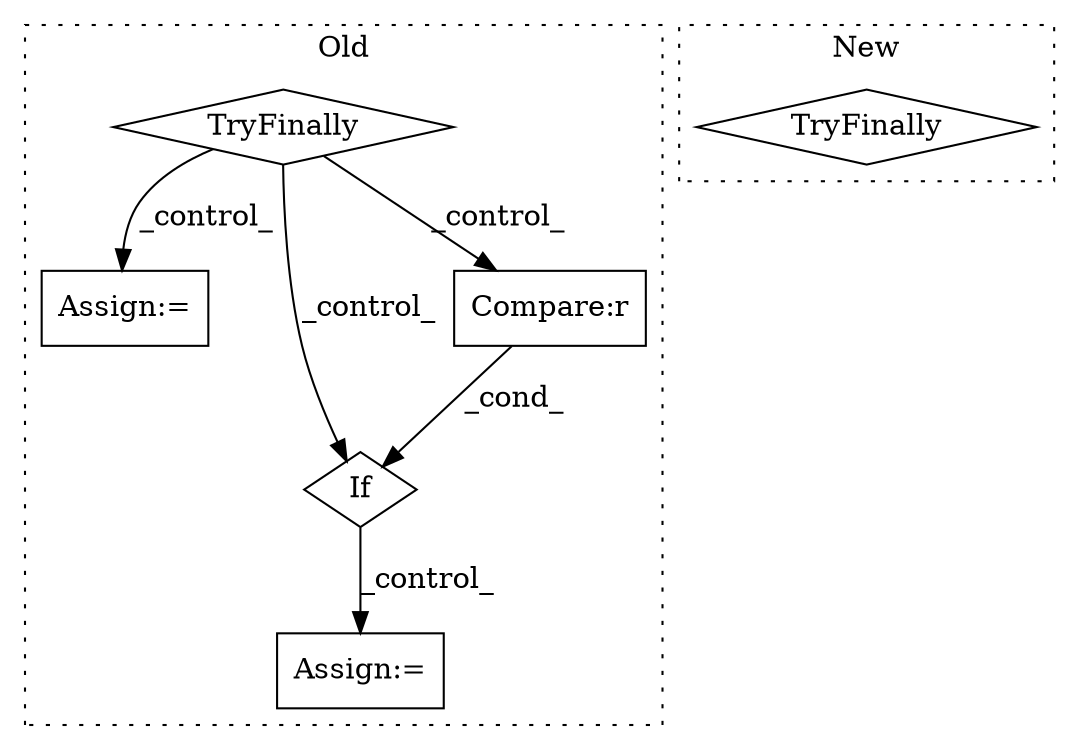 digraph G {
subgraph cluster0 {
1 [label="TryFinally" a="64" s="2730" l="17" shape="diamond"];
3 [label="Assign:=" a="68" s="3795" l="4" shape="box"];
4 [label="Assign:=" a="68" s="3272" l="4" shape="box"];
5 [label="If" a="96" s="3529" l="3" shape="diamond"];
6 [label="Compare:r" a="40" s="3532" l="28" shape="box"];
label = "Old";
style="dotted";
}
subgraph cluster1 {
2 [label="TryFinally" a="64" s="2781" l="17" shape="diamond"];
label = "New";
style="dotted";
}
1 -> 4 [label="_control_"];
1 -> 5 [label="_control_"];
1 -> 6 [label="_control_"];
5 -> 3 [label="_control_"];
6 -> 5 [label="_cond_"];
}